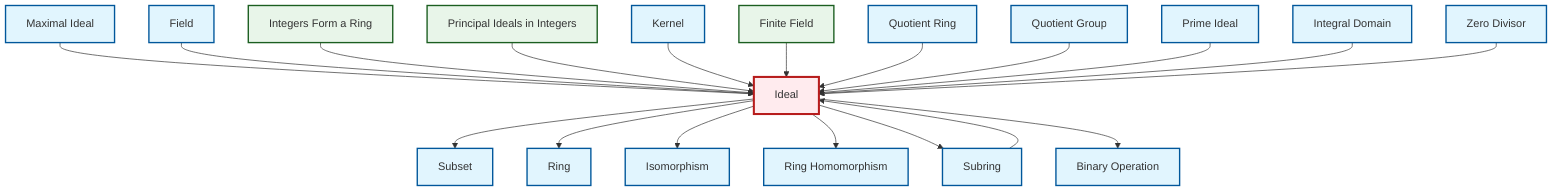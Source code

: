 graph TD
    classDef definition fill:#e1f5fe,stroke:#01579b,stroke-width:2px
    classDef theorem fill:#f3e5f5,stroke:#4a148c,stroke-width:2px
    classDef axiom fill:#fff3e0,stroke:#e65100,stroke-width:2px
    classDef example fill:#e8f5e9,stroke:#1b5e20,stroke-width:2px
    classDef current fill:#ffebee,stroke:#b71c1c,stroke-width:3px
    def-maximal-ideal["Maximal Ideal"]:::definition
    def-isomorphism["Isomorphism"]:::definition
    ex-integers-ring["Integers Form a Ring"]:::example
    def-kernel["Kernel"]:::definition
    def-prime-ideal["Prime Ideal"]:::definition
    def-field["Field"]:::definition
    def-ring-homomorphism["Ring Homomorphism"]:::definition
    def-ring["Ring"]:::definition
    def-ideal["Ideal"]:::definition
    def-subring["Subring"]:::definition
    def-quotient-ring["Quotient Ring"]:::definition
    def-binary-operation["Binary Operation"]:::definition
    def-zero-divisor["Zero Divisor"]:::definition
    def-subset["Subset"]:::definition
    def-integral-domain["Integral Domain"]:::definition
    def-quotient-group["Quotient Group"]:::definition
    ex-principal-ideal["Principal Ideals in Integers"]:::example
    ex-finite-field["Finite Field"]:::example
    def-maximal-ideal --> def-ideal
    def-field --> def-ideal
    def-ideal --> def-subset
    def-ideal --> def-ring
    ex-integers-ring --> def-ideal
    def-ideal --> def-isomorphism
    def-ideal --> def-ring-homomorphism
    def-ideal --> def-subring
    ex-principal-ideal --> def-ideal
    def-subring --> def-ideal
    def-kernel --> def-ideal
    ex-finite-field --> def-ideal
    def-quotient-ring --> def-ideal
    def-quotient-group --> def-ideal
    def-prime-ideal --> def-ideal
    def-ideal --> def-binary-operation
    def-integral-domain --> def-ideal
    def-zero-divisor --> def-ideal
    class def-ideal current